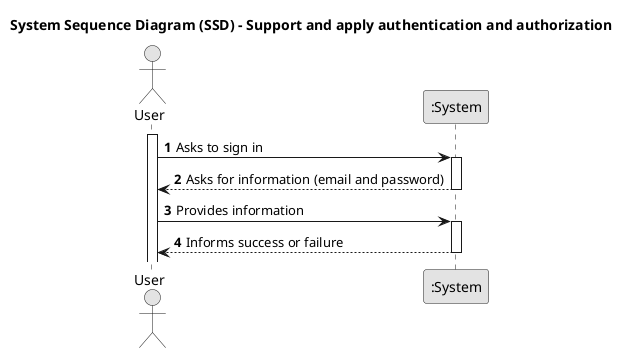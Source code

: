 @startuml
skinparam monochrome true
skinparam packageStyle rectangle
skinparam shadowing false

title System Sequence Diagram (SSD) - Support and apply authentication and authorization

autonumber

actor "User" as User
participant ":System" as System

activate User

    User -> System : Asks to sign in
    activate System
        System --> User : Asks for information (email and password)
    deactivate System

    User -> System : Provides information
    activate System

        System --> User : Informs success or failure

    deactivate System

@enduml